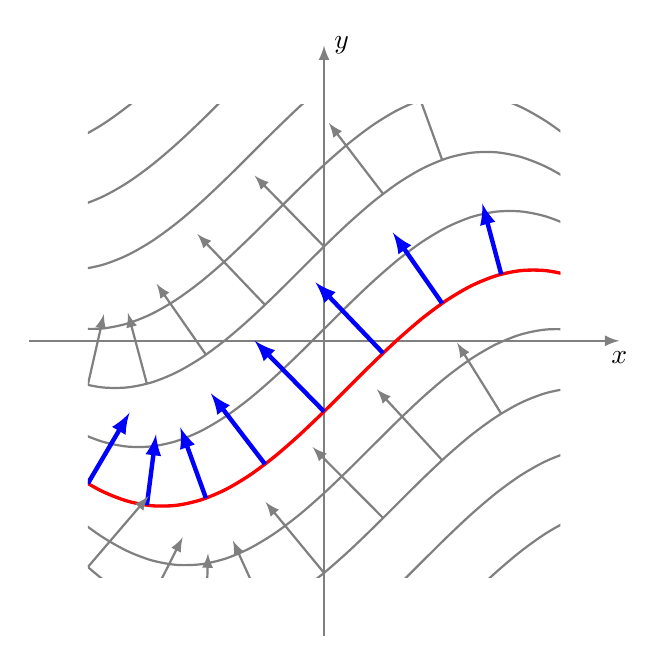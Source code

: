 \begin{tikzpicture}[scale=1.5]
     \draw[->,>=latex,thick, gray] (-2.5,0)--(2.5,0) node[below,black] {$x$};
     \draw[->,>=latex,thick, gray] (0,-2.5)--(0,2.5) node[right,black] {$y$};

\begin{scope} 

\clip (-2,-2) rectangle (2,2);


% Several levels
\foreach \k in {-3,-2.5,...,3}{    
   \draw [thick, color=gray,samples=25,smooth, domain=-2.5:2.5] 
            plot( 
                      {\x} ,
                      {sin(deg(\x+0.4*\k))+\k+0.1} 
                    );    
   };

% Chosen level
\def\k{-0.5};
   \draw [very thick, color=red,samples=25,smooth, domain=-2.5:2.5] 
            plot( 
                      {\x} ,
                      {sin(deg(\x+0.4*\k))+\k+0.1} 
                    ); 


% Gradient   
\foreach \x in {-2,-1.5,...,1.5}{ 
\def\k{-0.5}
%\pgfmathsetmacro\x{\myx} 
\pgfmathsetmacro\y{sin(deg(\x+0.4*\k))+\k+0.1} 
\pgfmathsetmacro\dx{1}
\pgfmathsetmacro\dy{cos(deg(\x+0.4*\k))}
\draw[->,>=latex,ultra thick, blue] (\x,\y)--++(-0.6*\dy,0.6*\dx);
}

% Gradient   
\foreach \x in {-2,-1.5,...,1.5}{ 
\def\k{-1.5}
%\pgfmathsetmacro\x{\myx} 
\pgfmathsetmacro\y{sin(deg(\x+0.4*\k))+\k+0.1} 
\pgfmathsetmacro\dx{1}
\pgfmathsetmacro\dy{cos(deg(\x+0.4*\k))}
\draw[->,>=latex,thick, gray] (\x,\y)--++(-0.6*\dy,0.6*\dx);
}

% Gradient   
\foreach \x in {-2,-1.5,...,1}{ 
\def\k{0.5}
%\pgfmathsetmacro\x{\myx} 
\pgfmathsetmacro\y{sin(deg(\x+0.4*\k))+\k+0.1} 
\pgfmathsetmacro\dx{1}
\pgfmathsetmacro\dy{cos(deg(\x+0.4*\k))}
\draw[->,>=latex,thick, gray] (\x,\y)--++(-0.6*\dy,0.6*\dx);
}
\end{scope}
\end{tikzpicture}